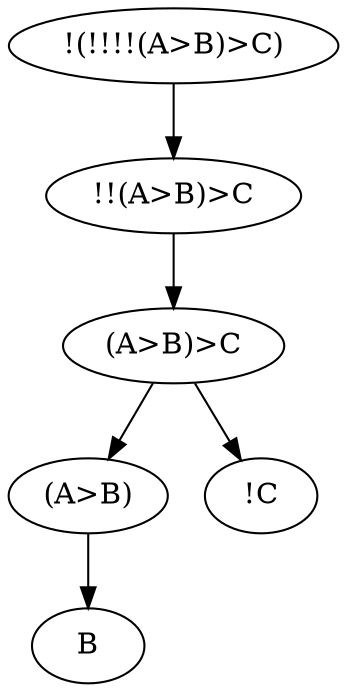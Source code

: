 digraph G {
"!(!!!!(A>B)>C)" [label="!(!!!!(A>B)>C)"];
"!(!!!!(A>B)>C)" -> "!!(A>B)>C";
"!!(A>B)>C" [label="!!(A>B)>C"];
"!!(A>B)>C" -> "(A>B)>C";
"(A>B)>C" [label="(A>B)>C"];
"(A>B)>C" -> "(A>B)";
"(A>B)" [label="(A>B)"];
"(A>B)" -> "B";
"B" [label="B"];
"(A>B)>C" -> "!C";
"!C" [label="!C"];
}
